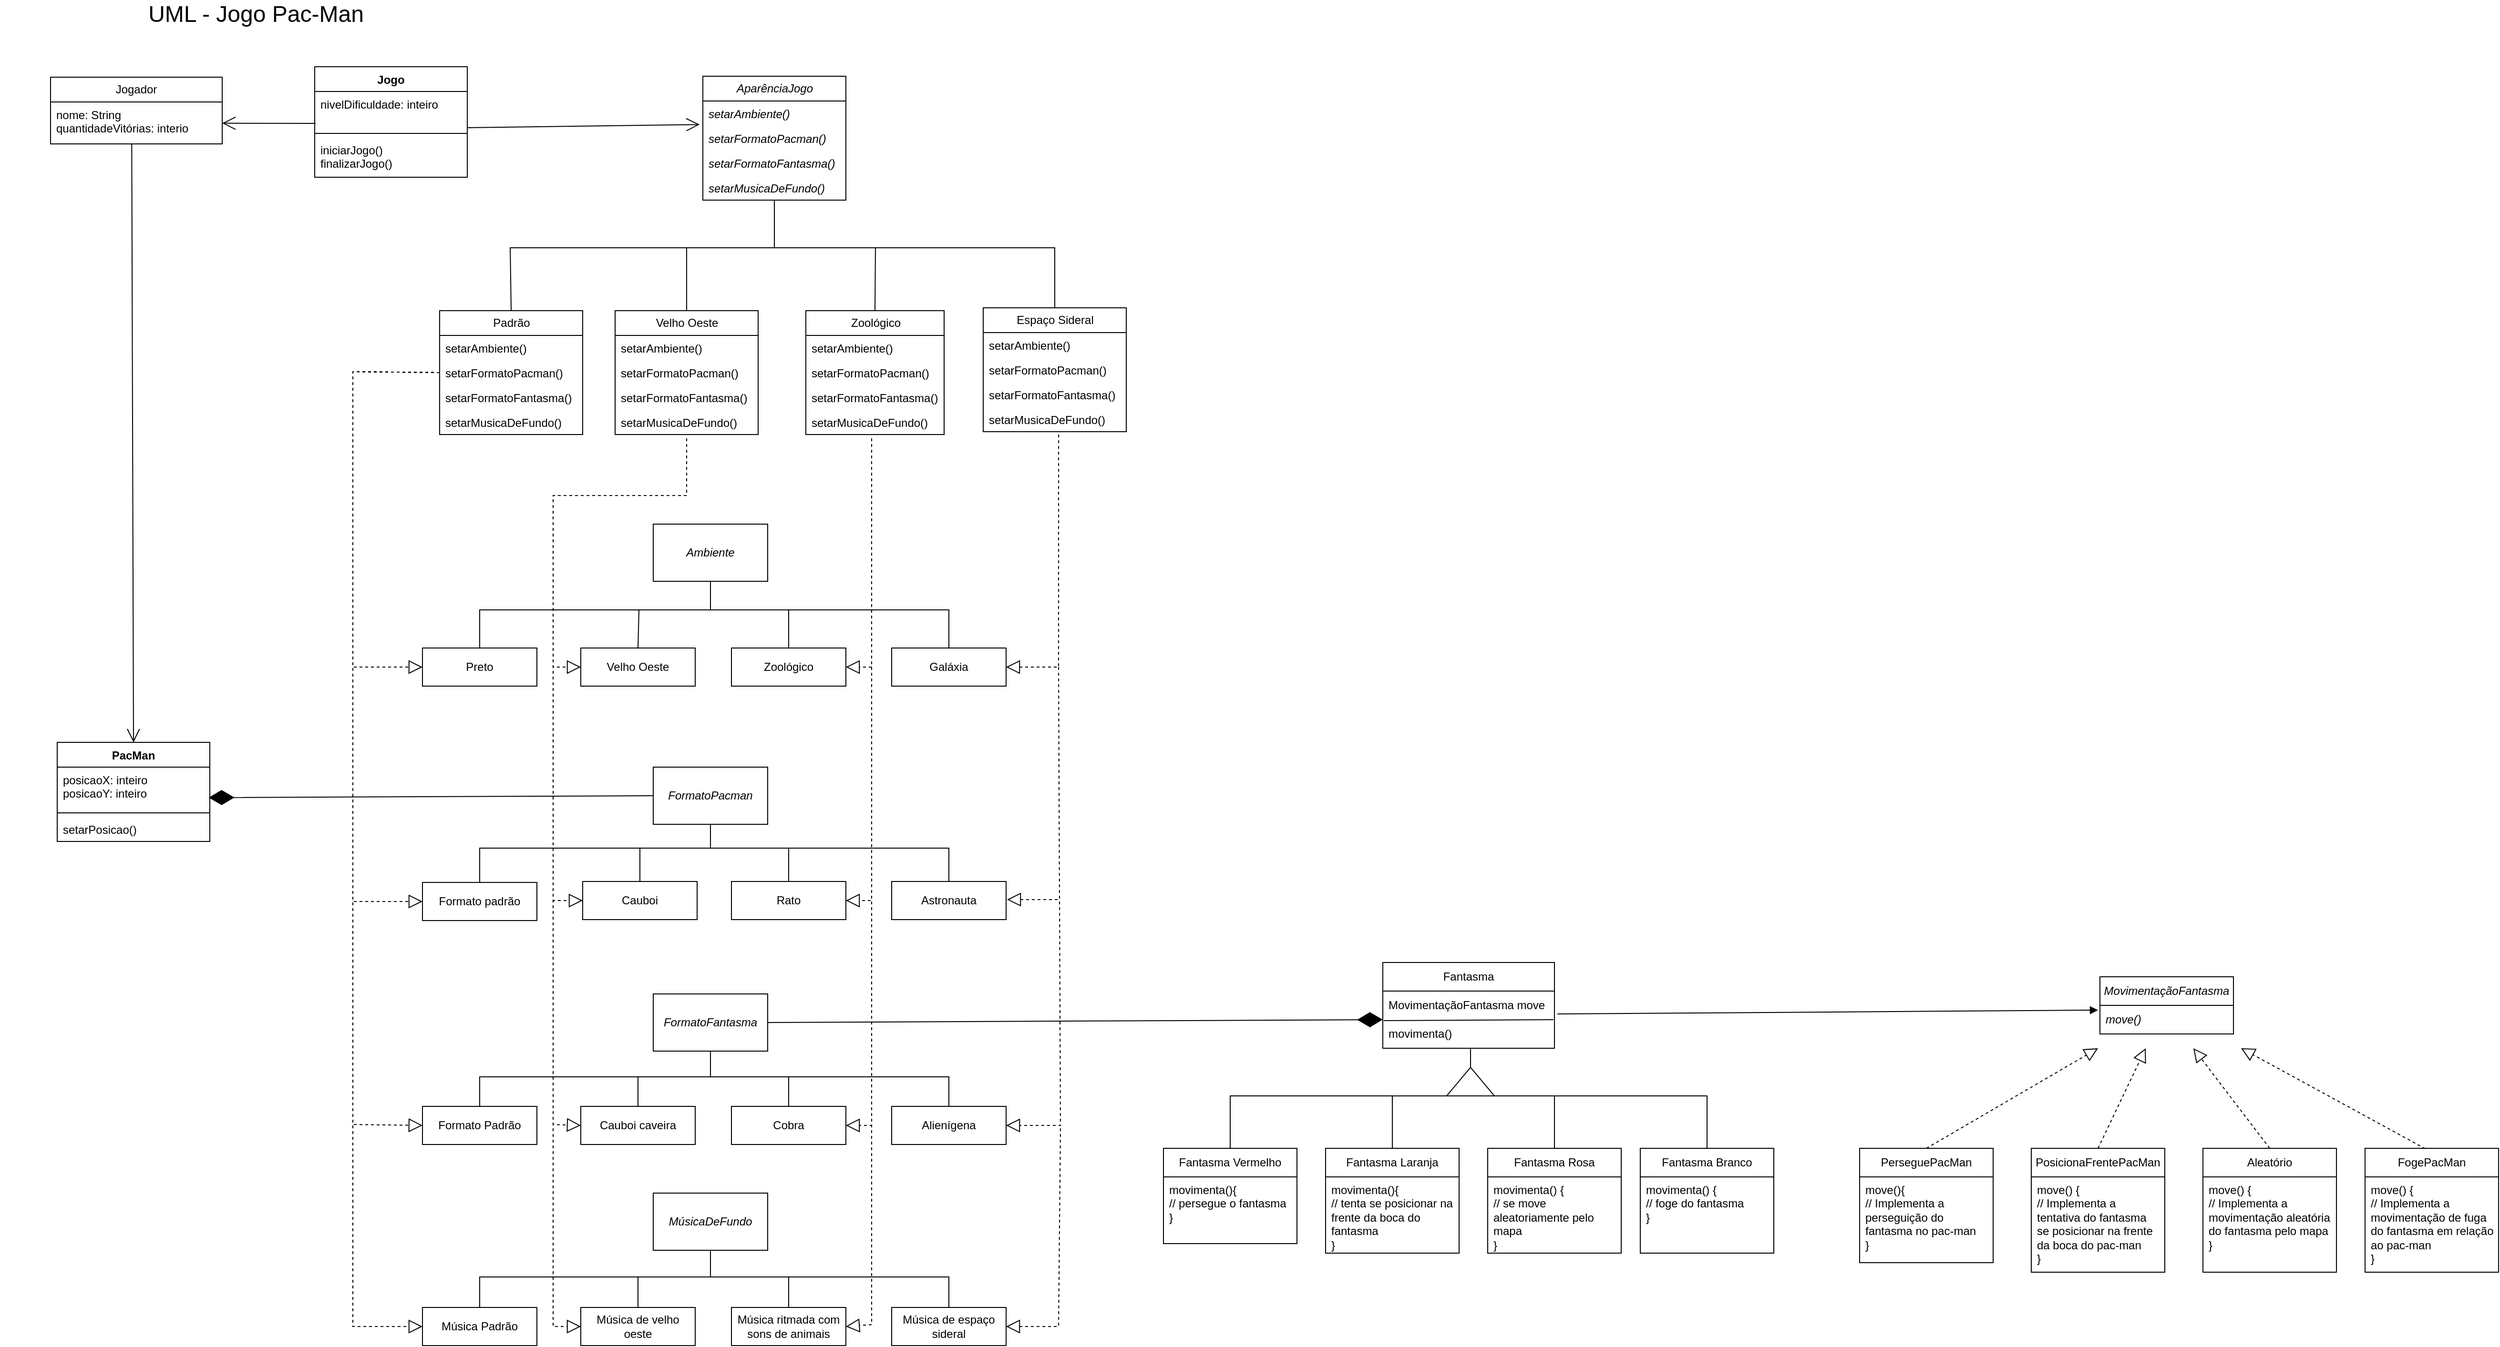 <mxfile version="21.8.2" type="github">
  <diagram name="Page-1" id="leCUkOZR9ksM7nFm31TO">
    <mxGraphModel dx="4037" dy="1738" grid="1" gridSize="10" guides="1" tooltips="1" connect="1" arrows="1" fold="1" page="1" pageScale="1" pageWidth="850" pageHeight="1100" math="0" shadow="0">
      <root>
        <mxCell id="0" />
        <mxCell id="1" parent="0" />
        <mxCell id="iyJs9-_Ow2WB98Cz37nA-1" value="Fantasma" style="swimlane;fontStyle=0;childLayout=stackLayout;horizontal=1;startSize=30;horizontalStack=0;resizeParent=1;resizeParentMax=0;resizeLast=0;collapsible=1;marginBottom=0;whiteSpace=wrap;html=1;" vertex="1" parent="1">
          <mxGeometry x="1110" y="1150" width="180" height="90" as="geometry" />
        </mxCell>
        <mxCell id="iyJs9-_Ow2WB98Cz37nA-2" value="MovimentaçãoFantasma move" style="text;strokeColor=none;fillColor=none;align=left;verticalAlign=middle;spacingLeft=4;spacingRight=4;overflow=hidden;points=[[0,0.5],[1,0.5]];portConstraint=eastwest;rotatable=0;whiteSpace=wrap;html=1;" vertex="1" parent="iyJs9-_Ow2WB98Cz37nA-1">
          <mxGeometry y="30" width="180" height="30" as="geometry" />
        </mxCell>
        <mxCell id="iyJs9-_Ow2WB98Cz37nA-3" value="movimenta()" style="text;strokeColor=none;fillColor=none;align=left;verticalAlign=middle;spacingLeft=4;spacingRight=4;overflow=hidden;points=[[0,0.5],[1,0.5]];portConstraint=eastwest;rotatable=0;whiteSpace=wrap;html=1;" vertex="1" parent="iyJs9-_Ow2WB98Cz37nA-1">
          <mxGeometry y="60" width="180" height="30" as="geometry" />
        </mxCell>
        <mxCell id="iyJs9-_Ow2WB98Cz37nA-193" value="" style="endArrow=none;html=1;rounded=0;exitX=0.006;exitY=1.033;exitDx=0;exitDy=0;exitPerimeter=0;entryX=0.994;entryY=0;entryDx=0;entryDy=0;entryPerimeter=0;" edge="1" parent="iyJs9-_Ow2WB98Cz37nA-1" source="iyJs9-_Ow2WB98Cz37nA-2" target="iyJs9-_Ow2WB98Cz37nA-3">
          <mxGeometry relative="1" as="geometry">
            <mxPoint x="29" y="60" as="sourcePoint" />
            <mxPoint x="170" y="60" as="targetPoint" />
          </mxGeometry>
        </mxCell>
        <mxCell id="iyJs9-_Ow2WB98Cz37nA-5" value="Fantasma Vermelho" style="swimlane;fontStyle=0;childLayout=stackLayout;horizontal=1;startSize=30;horizontalStack=0;resizeParent=1;resizeParentMax=0;resizeLast=0;collapsible=1;marginBottom=0;whiteSpace=wrap;html=1;align=center;" vertex="1" parent="1">
          <mxGeometry x="880" y="1345" width="140" height="100" as="geometry" />
        </mxCell>
        <mxCell id="iyJs9-_Ow2WB98Cz37nA-6" value="movimenta(){&lt;br&gt;// persegue o fantasma&lt;br&gt;}" style="text;strokeColor=none;fillColor=none;align=left;verticalAlign=top;spacingLeft=4;spacingRight=4;overflow=hidden;points=[[0,0.5],[1,0.5]];portConstraint=eastwest;rotatable=0;whiteSpace=wrap;html=1;" vertex="1" parent="iyJs9-_Ow2WB98Cz37nA-5">
          <mxGeometry y="30" width="140" height="70" as="geometry" />
        </mxCell>
        <mxCell id="iyJs9-_Ow2WB98Cz37nA-9" value="Fantasma Laranja" style="swimlane;fontStyle=0;childLayout=stackLayout;horizontal=1;startSize=30;horizontalStack=0;resizeParent=1;resizeParentMax=0;resizeLast=0;collapsible=1;marginBottom=0;whiteSpace=wrap;html=1;" vertex="1" parent="1">
          <mxGeometry x="1050" y="1345" width="140" height="110" as="geometry" />
        </mxCell>
        <mxCell id="iyJs9-_Ow2WB98Cz37nA-10" value="movimenta(){&lt;br&gt;// tenta se posicionar na frente da boca do fantasma&lt;br&gt;}" style="text;strokeColor=none;fillColor=none;align=left;verticalAlign=top;spacingLeft=4;spacingRight=4;overflow=hidden;points=[[0,0.5],[1,0.5]];portConstraint=eastwest;rotatable=0;whiteSpace=wrap;html=1;" vertex="1" parent="iyJs9-_Ow2WB98Cz37nA-9">
          <mxGeometry y="30" width="140" height="80" as="geometry" />
        </mxCell>
        <mxCell id="iyJs9-_Ow2WB98Cz37nA-13" value="Fantasma Rosa" style="swimlane;fontStyle=0;childLayout=stackLayout;horizontal=1;startSize=30;horizontalStack=0;resizeParent=1;resizeParentMax=0;resizeLast=0;collapsible=1;marginBottom=0;whiteSpace=wrap;html=1;" vertex="1" parent="1">
          <mxGeometry x="1220" y="1345" width="140" height="110" as="geometry" />
        </mxCell>
        <mxCell id="iyJs9-_Ow2WB98Cz37nA-14" value="movimenta() {&lt;br&gt;// se move aleatoriamente pelo mapa&lt;br&gt;}" style="text;strokeColor=none;fillColor=none;align=left;verticalAlign=top;spacingLeft=4;spacingRight=4;overflow=hidden;points=[[0,0.5],[1,0.5]];portConstraint=eastwest;rotatable=0;whiteSpace=wrap;html=1;" vertex="1" parent="iyJs9-_Ow2WB98Cz37nA-13">
          <mxGeometry y="30" width="140" height="80" as="geometry" />
        </mxCell>
        <mxCell id="iyJs9-_Ow2WB98Cz37nA-17" value="Fantasma Branco" style="swimlane;fontStyle=0;childLayout=stackLayout;horizontal=1;startSize=30;horizontalStack=0;resizeParent=1;resizeParentMax=0;resizeLast=0;collapsible=1;marginBottom=0;whiteSpace=wrap;html=1;" vertex="1" parent="1">
          <mxGeometry x="1380" y="1345" width="140" height="110" as="geometry" />
        </mxCell>
        <mxCell id="iyJs9-_Ow2WB98Cz37nA-18" value="movimenta() {&lt;br&gt;// foge do fantasma&lt;br&gt;}" style="text;strokeColor=none;fillColor=none;align=left;verticalAlign=top;spacingLeft=4;spacingRight=4;overflow=hidden;points=[[0,0.5],[1,0.5]];portConstraint=eastwest;rotatable=0;whiteSpace=wrap;html=1;" vertex="1" parent="iyJs9-_Ow2WB98Cz37nA-17">
          <mxGeometry y="30" width="140" height="80" as="geometry" />
        </mxCell>
        <mxCell id="iyJs9-_Ow2WB98Cz37nA-21" value="&lt;i&gt;MovimentaçãoFantasma&lt;/i&gt;" style="swimlane;fontStyle=0;childLayout=stackLayout;horizontal=1;startSize=30;horizontalStack=0;resizeParent=1;resizeParentMax=0;resizeLast=0;collapsible=1;marginBottom=0;whiteSpace=wrap;html=1;" vertex="1" parent="1">
          <mxGeometry x="1862" y="1165" width="140" height="60" as="geometry" />
        </mxCell>
        <mxCell id="iyJs9-_Ow2WB98Cz37nA-22" value="&lt;i&gt;move()&lt;/i&gt;" style="text;strokeColor=none;fillColor=none;align=left;verticalAlign=middle;spacingLeft=4;spacingRight=4;overflow=hidden;points=[[0,0.5],[1,0.5]];portConstraint=eastwest;rotatable=0;whiteSpace=wrap;html=1;" vertex="1" parent="iyJs9-_Ow2WB98Cz37nA-21">
          <mxGeometry y="30" width="140" height="30" as="geometry" />
        </mxCell>
        <mxCell id="iyJs9-_Ow2WB98Cz37nA-25" value="PerseguePacMan" style="swimlane;fontStyle=0;childLayout=stackLayout;horizontal=1;startSize=30;horizontalStack=0;resizeParent=1;resizeParentMax=0;resizeLast=0;collapsible=1;marginBottom=0;whiteSpace=wrap;html=1;" vertex="1" parent="1">
          <mxGeometry x="1610" y="1345" width="140" height="120" as="geometry" />
        </mxCell>
        <mxCell id="iyJs9-_Ow2WB98Cz37nA-26" value="move(){&lt;br&gt;// Implementa a perseguição do fantasma no pac-man&lt;br&gt;}" style="text;strokeColor=none;fillColor=none;align=left;verticalAlign=top;spacingLeft=4;spacingRight=4;overflow=hidden;points=[[0,0.5],[1,0.5]];portConstraint=eastwest;rotatable=0;whiteSpace=wrap;html=1;" vertex="1" parent="iyJs9-_Ow2WB98Cz37nA-25">
          <mxGeometry y="30" width="140" height="90" as="geometry" />
        </mxCell>
        <mxCell id="iyJs9-_Ow2WB98Cz37nA-29" value="PosicionaFrentePacMan" style="swimlane;fontStyle=0;childLayout=stackLayout;horizontal=1;startSize=30;horizontalStack=0;resizeParent=1;resizeParentMax=0;resizeLast=0;collapsible=1;marginBottom=0;whiteSpace=wrap;html=1;" vertex="1" parent="1">
          <mxGeometry x="1790" y="1345" width="140" height="130" as="geometry" />
        </mxCell>
        <mxCell id="iyJs9-_Ow2WB98Cz37nA-30" value="move() {&lt;br&gt;// Implementa a tentativa do fantasma se posicionar na frente da boca do pac-man&lt;br&gt;}" style="text;strokeColor=none;fillColor=none;align=left;verticalAlign=top;spacingLeft=4;spacingRight=4;overflow=hidden;points=[[0,0.5],[1,0.5]];portConstraint=eastwest;rotatable=0;whiteSpace=wrap;html=1;" vertex="1" parent="iyJs9-_Ow2WB98Cz37nA-29">
          <mxGeometry y="30" width="140" height="100" as="geometry" />
        </mxCell>
        <mxCell id="iyJs9-_Ow2WB98Cz37nA-33" value="Aleatório" style="swimlane;fontStyle=0;childLayout=stackLayout;horizontal=1;startSize=30;horizontalStack=0;resizeParent=1;resizeParentMax=0;resizeLast=0;collapsible=1;marginBottom=0;whiteSpace=wrap;html=1;" vertex="1" parent="1">
          <mxGeometry x="1970" y="1345" width="140" height="130" as="geometry" />
        </mxCell>
        <mxCell id="iyJs9-_Ow2WB98Cz37nA-34" value="move() {&lt;br&gt;// Implementa a movimentação aleatória do fantasma pelo mapa&lt;br&gt;}" style="text;strokeColor=none;fillColor=none;align=left;verticalAlign=top;spacingLeft=4;spacingRight=4;overflow=hidden;points=[[0,0.5],[1,0.5]];portConstraint=eastwest;rotatable=0;whiteSpace=wrap;html=1;" vertex="1" parent="iyJs9-_Ow2WB98Cz37nA-33">
          <mxGeometry y="30" width="140" height="100" as="geometry" />
        </mxCell>
        <mxCell id="iyJs9-_Ow2WB98Cz37nA-37" value="FogePacMan" style="swimlane;fontStyle=0;childLayout=stackLayout;horizontal=1;startSize=30;horizontalStack=0;resizeParent=1;resizeParentMax=0;resizeLast=0;collapsible=1;marginBottom=0;whiteSpace=wrap;html=1;" vertex="1" parent="1">
          <mxGeometry x="2140" y="1345" width="140" height="130" as="geometry" />
        </mxCell>
        <mxCell id="iyJs9-_Ow2WB98Cz37nA-38" value="move() {&lt;br&gt;// Implementa a movimentação de fuga do fantasma em relação ao pac-man&lt;br&gt;}" style="text;strokeColor=none;fillColor=none;align=left;verticalAlign=top;spacingLeft=4;spacingRight=4;overflow=hidden;points=[[0,0.5],[1,0.5]];portConstraint=eastwest;rotatable=0;whiteSpace=wrap;html=1;" vertex="1" parent="iyJs9-_Ow2WB98Cz37nA-37">
          <mxGeometry y="30" width="140" height="100" as="geometry" />
        </mxCell>
        <mxCell id="iyJs9-_Ow2WB98Cz37nA-55" value="" style="html=1;verticalAlign=bottom;endArrow=block;curved=0;rounded=0;exitX=1.017;exitY=0.8;exitDx=0;exitDy=0;entryX=0;entryY=0.5;entryDx=0;entryDy=0;exitPerimeter=0;" edge="1" parent="1" source="iyJs9-_Ow2WB98Cz37nA-2">
          <mxGeometry width="80" relative="1" as="geometry">
            <mxPoint x="1260" y="1200" as="sourcePoint" />
            <mxPoint x="1860" y="1200" as="targetPoint" />
          </mxGeometry>
        </mxCell>
        <mxCell id="iyJs9-_Ow2WB98Cz37nA-85" value="&lt;i&gt;AparênciaJogo&lt;/i&gt;" style="swimlane;fontStyle=0;childLayout=stackLayout;horizontal=1;startSize=26;fillColor=none;horizontalStack=0;resizeParent=1;resizeParentMax=0;resizeLast=0;collapsible=1;marginBottom=0;html=1;" vertex="1" parent="1">
          <mxGeometry x="397" y="220" width="150" height="130" as="geometry" />
        </mxCell>
        <mxCell id="iyJs9-_Ow2WB98Cz37nA-142" value="&lt;i&gt;setarAmbiente()&lt;/i&gt;" style="text;strokeColor=none;fillColor=none;align=left;verticalAlign=top;spacingLeft=4;spacingRight=4;overflow=hidden;rotatable=0;points=[[0,0.5],[1,0.5]];portConstraint=eastwest;whiteSpace=wrap;html=1;" vertex="1" parent="iyJs9-_Ow2WB98Cz37nA-85">
          <mxGeometry y="26" width="150" height="26" as="geometry" />
        </mxCell>
        <mxCell id="iyJs9-_Ow2WB98Cz37nA-143" value="&lt;i&gt;setarFormatoPacman()&lt;/i&gt;" style="text;strokeColor=none;fillColor=none;align=left;verticalAlign=top;spacingLeft=4;spacingRight=4;overflow=hidden;rotatable=0;points=[[0,0.5],[1,0.5]];portConstraint=eastwest;whiteSpace=wrap;html=1;" vertex="1" parent="iyJs9-_Ow2WB98Cz37nA-85">
          <mxGeometry y="52" width="150" height="26" as="geometry" />
        </mxCell>
        <mxCell id="iyJs9-_Ow2WB98Cz37nA-144" value="&lt;i&gt;setarFormatoFantasma()&lt;/i&gt;" style="text;strokeColor=none;fillColor=none;align=left;verticalAlign=top;spacingLeft=4;spacingRight=4;overflow=hidden;rotatable=0;points=[[0,0.5],[1,0.5]];portConstraint=eastwest;whiteSpace=wrap;html=1;" vertex="1" parent="iyJs9-_Ow2WB98Cz37nA-85">
          <mxGeometry y="78" width="150" height="26" as="geometry" />
        </mxCell>
        <mxCell id="iyJs9-_Ow2WB98Cz37nA-145" value="&lt;i&gt;setarMusicaDeFundo()&lt;/i&gt;" style="text;strokeColor=none;fillColor=none;align=left;verticalAlign=top;spacingLeft=4;spacingRight=4;overflow=hidden;rotatable=0;points=[[0,0.5],[1,0.5]];portConstraint=eastwest;whiteSpace=wrap;html=1;" vertex="1" parent="iyJs9-_Ow2WB98Cz37nA-85">
          <mxGeometry y="104" width="150" height="26" as="geometry" />
        </mxCell>
        <mxCell id="iyJs9-_Ow2WB98Cz37nA-89" value="Velho Oeste" style="swimlane;fontStyle=0;childLayout=stackLayout;horizontal=1;startSize=26;fillColor=none;horizontalStack=0;resizeParent=1;resizeParentMax=0;resizeLast=0;collapsible=1;marginBottom=0;html=1;" vertex="1" parent="1">
          <mxGeometry x="305" y="466" width="150" height="130" as="geometry" />
        </mxCell>
        <mxCell id="iyJs9-_Ow2WB98Cz37nA-130" value="setarAmbiente()" style="text;strokeColor=none;fillColor=none;align=left;verticalAlign=top;spacingLeft=4;spacingRight=4;overflow=hidden;rotatable=0;points=[[0,0.5],[1,0.5]];portConstraint=eastwest;whiteSpace=wrap;html=1;" vertex="1" parent="iyJs9-_Ow2WB98Cz37nA-89">
          <mxGeometry y="26" width="150" height="26" as="geometry" />
        </mxCell>
        <mxCell id="iyJs9-_Ow2WB98Cz37nA-131" value="setarFormatoPacman()" style="text;strokeColor=none;fillColor=none;align=left;verticalAlign=top;spacingLeft=4;spacingRight=4;overflow=hidden;rotatable=0;points=[[0,0.5],[1,0.5]];portConstraint=eastwest;whiteSpace=wrap;html=1;" vertex="1" parent="iyJs9-_Ow2WB98Cz37nA-89">
          <mxGeometry y="52" width="150" height="26" as="geometry" />
        </mxCell>
        <mxCell id="iyJs9-_Ow2WB98Cz37nA-132" value="setarFormatoFantasma()" style="text;strokeColor=none;fillColor=none;align=left;verticalAlign=top;spacingLeft=4;spacingRight=4;overflow=hidden;rotatable=0;points=[[0,0.5],[1,0.5]];portConstraint=eastwest;whiteSpace=wrap;html=1;" vertex="1" parent="iyJs9-_Ow2WB98Cz37nA-89">
          <mxGeometry y="78" width="150" height="26" as="geometry" />
        </mxCell>
        <mxCell id="iyJs9-_Ow2WB98Cz37nA-133" value="setarMusicaDeFundo()" style="text;strokeColor=none;fillColor=none;align=left;verticalAlign=top;spacingLeft=4;spacingRight=4;overflow=hidden;rotatable=0;points=[[0,0.5],[1,0.5]];portConstraint=eastwest;whiteSpace=wrap;html=1;" vertex="1" parent="iyJs9-_Ow2WB98Cz37nA-89">
          <mxGeometry y="104" width="150" height="26" as="geometry" />
        </mxCell>
        <mxCell id="iyJs9-_Ow2WB98Cz37nA-93" value="Zoológico" style="swimlane;fontStyle=0;childLayout=stackLayout;horizontal=1;startSize=26;fillColor=none;horizontalStack=0;resizeParent=1;resizeParentMax=0;resizeLast=0;collapsible=1;marginBottom=0;html=1;" vertex="1" parent="1">
          <mxGeometry x="505" y="466" width="145" height="130" as="geometry" />
        </mxCell>
        <mxCell id="iyJs9-_Ow2WB98Cz37nA-134" value="setarAmbiente()" style="text;strokeColor=none;fillColor=none;align=left;verticalAlign=top;spacingLeft=4;spacingRight=4;overflow=hidden;rotatable=0;points=[[0,0.5],[1,0.5]];portConstraint=eastwest;whiteSpace=wrap;html=1;" vertex="1" parent="iyJs9-_Ow2WB98Cz37nA-93">
          <mxGeometry y="26" width="145" height="26" as="geometry" />
        </mxCell>
        <mxCell id="iyJs9-_Ow2WB98Cz37nA-135" value="setarFormatoPacman()" style="text;strokeColor=none;fillColor=none;align=left;verticalAlign=top;spacingLeft=4;spacingRight=4;overflow=hidden;rotatable=0;points=[[0,0.5],[1,0.5]];portConstraint=eastwest;whiteSpace=wrap;html=1;" vertex="1" parent="iyJs9-_Ow2WB98Cz37nA-93">
          <mxGeometry y="52" width="145" height="26" as="geometry" />
        </mxCell>
        <mxCell id="iyJs9-_Ow2WB98Cz37nA-136" value="setarFormatoFantasma()" style="text;strokeColor=none;fillColor=none;align=left;verticalAlign=top;spacingLeft=4;spacingRight=4;overflow=hidden;rotatable=0;points=[[0,0.5],[1,0.5]];portConstraint=eastwest;whiteSpace=wrap;html=1;" vertex="1" parent="iyJs9-_Ow2WB98Cz37nA-93">
          <mxGeometry y="78" width="145" height="26" as="geometry" />
        </mxCell>
        <mxCell id="iyJs9-_Ow2WB98Cz37nA-137" value="setarMusicaDeFundo()" style="text;strokeColor=none;fillColor=none;align=left;verticalAlign=top;spacingLeft=4;spacingRight=4;overflow=hidden;rotatable=0;points=[[0,0.5],[1,0.5]];portConstraint=eastwest;whiteSpace=wrap;html=1;" vertex="1" parent="iyJs9-_Ow2WB98Cz37nA-93">
          <mxGeometry y="104" width="145" height="26" as="geometry" />
        </mxCell>
        <mxCell id="iyJs9-_Ow2WB98Cz37nA-97" value="Espaço Sideral" style="swimlane;fontStyle=0;childLayout=stackLayout;horizontal=1;startSize=26;fillColor=none;horizontalStack=0;resizeParent=1;resizeParentMax=0;resizeLast=0;collapsible=1;marginBottom=0;html=1;" vertex="1" parent="1">
          <mxGeometry x="691" y="463" width="150" height="130" as="geometry" />
        </mxCell>
        <mxCell id="iyJs9-_Ow2WB98Cz37nA-138" value="setarAmbiente()" style="text;strokeColor=none;fillColor=none;align=left;verticalAlign=top;spacingLeft=4;spacingRight=4;overflow=hidden;rotatable=0;points=[[0,0.5],[1,0.5]];portConstraint=eastwest;whiteSpace=wrap;html=1;" vertex="1" parent="iyJs9-_Ow2WB98Cz37nA-97">
          <mxGeometry y="26" width="150" height="26" as="geometry" />
        </mxCell>
        <mxCell id="iyJs9-_Ow2WB98Cz37nA-139" value="setarFormatoPacman()" style="text;strokeColor=none;fillColor=none;align=left;verticalAlign=top;spacingLeft=4;spacingRight=4;overflow=hidden;rotatable=0;points=[[0,0.5],[1,0.5]];portConstraint=eastwest;whiteSpace=wrap;html=1;" vertex="1" parent="iyJs9-_Ow2WB98Cz37nA-97">
          <mxGeometry y="52" width="150" height="26" as="geometry" />
        </mxCell>
        <mxCell id="iyJs9-_Ow2WB98Cz37nA-140" value="setarFormatoFantasma()" style="text;strokeColor=none;fillColor=none;align=left;verticalAlign=top;spacingLeft=4;spacingRight=4;overflow=hidden;rotatable=0;points=[[0,0.5],[1,0.5]];portConstraint=eastwest;whiteSpace=wrap;html=1;" vertex="1" parent="iyJs9-_Ow2WB98Cz37nA-97">
          <mxGeometry y="78" width="150" height="26" as="geometry" />
        </mxCell>
        <mxCell id="iyJs9-_Ow2WB98Cz37nA-141" value="setarMusicaDeFundo()" style="text;strokeColor=none;fillColor=none;align=left;verticalAlign=top;spacingLeft=4;spacingRight=4;overflow=hidden;rotatable=0;points=[[0,0.5],[1,0.5]];portConstraint=eastwest;whiteSpace=wrap;html=1;" vertex="1" parent="iyJs9-_Ow2WB98Cz37nA-97">
          <mxGeometry y="104" width="150" height="26" as="geometry" />
        </mxCell>
        <UserObject label="&lt;i&gt;Ambiente&lt;/i&gt;" treeRoot="1" id="iyJs9-_Ow2WB98Cz37nA-105">
          <mxCell style="whiteSpace=wrap;html=1;align=center;treeFolding=1;treeMoving=1;newEdgeStyle={&quot;edgeStyle&quot;:&quot;elbowEdgeStyle&quot;,&quot;startArrow&quot;:&quot;none&quot;,&quot;endArrow&quot;:&quot;none&quot;};" vertex="1" parent="1">
            <mxGeometry x="345" y="690" width="120" height="60" as="geometry" />
          </mxCell>
        </UserObject>
        <UserObject label="&lt;i&gt;FormatoPacman&lt;/i&gt;" treeRoot="1" id="iyJs9-_Ow2WB98Cz37nA-106">
          <mxCell style="whiteSpace=wrap;html=1;align=center;treeFolding=1;treeMoving=1;newEdgeStyle={&quot;edgeStyle&quot;:&quot;elbowEdgeStyle&quot;,&quot;startArrow&quot;:&quot;none&quot;,&quot;endArrow&quot;:&quot;none&quot;};" vertex="1" parent="1">
            <mxGeometry x="345" y="945" width="120" height="60" as="geometry" />
          </mxCell>
        </UserObject>
        <UserObject label="&lt;i&gt;MúsicaDeFundo&lt;/i&gt;" treeRoot="1" id="iyJs9-_Ow2WB98Cz37nA-107">
          <mxCell style="whiteSpace=wrap;html=1;align=center;treeFolding=1;treeMoving=1;newEdgeStyle={&quot;edgeStyle&quot;:&quot;elbowEdgeStyle&quot;,&quot;startArrow&quot;:&quot;none&quot;,&quot;endArrow&quot;:&quot;none&quot;};" vertex="1" parent="1">
            <mxGeometry x="345" y="1392" width="120" height="60" as="geometry" />
          </mxCell>
        </UserObject>
        <UserObject label="&lt;i&gt;FormatoFantasma&lt;/i&gt;" treeRoot="1" id="iyJs9-_Ow2WB98Cz37nA-108">
          <mxCell style="whiteSpace=wrap;html=1;align=center;treeFolding=1;treeMoving=1;newEdgeStyle={&quot;edgeStyle&quot;:&quot;elbowEdgeStyle&quot;,&quot;startArrow&quot;:&quot;none&quot;,&quot;endArrow&quot;:&quot;none&quot;};" vertex="1" parent="1">
            <mxGeometry x="345" y="1183" width="120" height="60" as="geometry" />
          </mxCell>
        </UserObject>
        <mxCell id="iyJs9-_Ow2WB98Cz37nA-109" value="Padrão" style="swimlane;fontStyle=0;childLayout=stackLayout;horizontal=1;startSize=26;fillColor=none;horizontalStack=0;resizeParent=1;resizeParentMax=0;resizeLast=0;collapsible=1;marginBottom=0;html=1;" vertex="1" parent="1">
          <mxGeometry x="121" y="466" width="150" height="130" as="geometry" />
        </mxCell>
        <mxCell id="iyJs9-_Ow2WB98Cz37nA-110" value="setarAmbiente()" style="text;strokeColor=none;fillColor=none;align=left;verticalAlign=top;spacingLeft=4;spacingRight=4;overflow=hidden;rotatable=0;points=[[0,0.5],[1,0.5]];portConstraint=eastwest;whiteSpace=wrap;html=1;" vertex="1" parent="iyJs9-_Ow2WB98Cz37nA-109">
          <mxGeometry y="26" width="150" height="26" as="geometry" />
        </mxCell>
        <mxCell id="iyJs9-_Ow2WB98Cz37nA-111" value="setarFormatoPacman()" style="text;strokeColor=none;fillColor=none;align=left;verticalAlign=top;spacingLeft=4;spacingRight=4;overflow=hidden;rotatable=0;points=[[0,0.5],[1,0.5]];portConstraint=eastwest;whiteSpace=wrap;html=1;" vertex="1" parent="iyJs9-_Ow2WB98Cz37nA-109">
          <mxGeometry y="52" width="150" height="26" as="geometry" />
        </mxCell>
        <mxCell id="iyJs9-_Ow2WB98Cz37nA-112" value="setarFormatoFantasma()" style="text;strokeColor=none;fillColor=none;align=left;verticalAlign=top;spacingLeft=4;spacingRight=4;overflow=hidden;rotatable=0;points=[[0,0.5],[1,0.5]];portConstraint=eastwest;whiteSpace=wrap;html=1;" vertex="1" parent="iyJs9-_Ow2WB98Cz37nA-109">
          <mxGeometry y="78" width="150" height="26" as="geometry" />
        </mxCell>
        <mxCell id="iyJs9-_Ow2WB98Cz37nA-129" value="setarMusicaDeFundo()" style="text;strokeColor=none;fillColor=none;align=left;verticalAlign=top;spacingLeft=4;spacingRight=4;overflow=hidden;rotatable=0;points=[[0,0.5],[1,0.5]];portConstraint=eastwest;whiteSpace=wrap;html=1;" vertex="1" parent="iyJs9-_Ow2WB98Cz37nA-109">
          <mxGeometry y="104" width="150" height="26" as="geometry" />
        </mxCell>
        <UserObject label="Preto" treeRoot="1" id="iyJs9-_Ow2WB98Cz37nA-113">
          <mxCell style="whiteSpace=wrap;html=1;align=center;treeFolding=1;treeMoving=1;newEdgeStyle={&quot;edgeStyle&quot;:&quot;elbowEdgeStyle&quot;,&quot;startArrow&quot;:&quot;none&quot;,&quot;endArrow&quot;:&quot;none&quot;};" vertex="1" parent="1">
            <mxGeometry x="103" y="820" width="120" height="40" as="geometry" />
          </mxCell>
        </UserObject>
        <UserObject label="Velho Oeste" treeRoot="1" id="iyJs9-_Ow2WB98Cz37nA-114">
          <mxCell style="whiteSpace=wrap;html=1;align=center;treeFolding=1;treeMoving=1;newEdgeStyle={&quot;edgeStyle&quot;:&quot;elbowEdgeStyle&quot;,&quot;startArrow&quot;:&quot;none&quot;,&quot;endArrow&quot;:&quot;none&quot;};" vertex="1" parent="1">
            <mxGeometry x="269" y="820" width="120" height="40" as="geometry" />
          </mxCell>
        </UserObject>
        <UserObject label="Zoológico" treeRoot="1" id="iyJs9-_Ow2WB98Cz37nA-115">
          <mxCell style="whiteSpace=wrap;html=1;align=center;treeFolding=1;treeMoving=1;newEdgeStyle={&quot;edgeStyle&quot;:&quot;elbowEdgeStyle&quot;,&quot;startArrow&quot;:&quot;none&quot;,&quot;endArrow&quot;:&quot;none&quot;};" vertex="1" parent="1">
            <mxGeometry x="427" y="820" width="120" height="40" as="geometry" />
          </mxCell>
        </UserObject>
        <UserObject label="Galáxia" treeRoot="1" id="iyJs9-_Ow2WB98Cz37nA-116">
          <mxCell style="whiteSpace=wrap;html=1;align=center;treeFolding=1;treeMoving=1;newEdgeStyle={&quot;edgeStyle&quot;:&quot;elbowEdgeStyle&quot;,&quot;startArrow&quot;:&quot;none&quot;,&quot;endArrow&quot;:&quot;none&quot;};" vertex="1" parent="1">
            <mxGeometry x="595" y="820" width="120" height="40" as="geometry" />
          </mxCell>
        </UserObject>
        <UserObject label="Formato padrão" treeRoot="1" id="iyJs9-_Ow2WB98Cz37nA-117">
          <mxCell style="whiteSpace=wrap;html=1;align=center;treeFolding=1;treeMoving=1;newEdgeStyle={&quot;edgeStyle&quot;:&quot;elbowEdgeStyle&quot;,&quot;startArrow&quot;:&quot;none&quot;,&quot;endArrow&quot;:&quot;none&quot;};" vertex="1" parent="1">
            <mxGeometry x="103" y="1066" width="120" height="40" as="geometry" />
          </mxCell>
        </UserObject>
        <UserObject label="Cauboi" treeRoot="1" id="iyJs9-_Ow2WB98Cz37nA-118">
          <mxCell style="whiteSpace=wrap;html=1;align=center;treeFolding=1;treeMoving=1;newEdgeStyle={&quot;edgeStyle&quot;:&quot;elbowEdgeStyle&quot;,&quot;startArrow&quot;:&quot;none&quot;,&quot;endArrow&quot;:&quot;none&quot;};" vertex="1" parent="1">
            <mxGeometry x="271" y="1065" width="120" height="40" as="geometry" />
          </mxCell>
        </UserObject>
        <UserObject label="Rato" treeRoot="1" id="iyJs9-_Ow2WB98Cz37nA-119">
          <mxCell style="whiteSpace=wrap;html=1;align=center;treeFolding=1;treeMoving=1;newEdgeStyle={&quot;edgeStyle&quot;:&quot;elbowEdgeStyle&quot;,&quot;startArrow&quot;:&quot;none&quot;,&quot;endArrow&quot;:&quot;none&quot;};" vertex="1" parent="1">
            <mxGeometry x="427" y="1065" width="120" height="40" as="geometry" />
          </mxCell>
        </UserObject>
        <UserObject label="Astronauta" treeRoot="1" id="iyJs9-_Ow2WB98Cz37nA-120">
          <mxCell style="whiteSpace=wrap;html=1;align=center;treeFolding=1;treeMoving=1;newEdgeStyle={&quot;edgeStyle&quot;:&quot;elbowEdgeStyle&quot;,&quot;startArrow&quot;:&quot;none&quot;,&quot;endArrow&quot;:&quot;none&quot;};" vertex="1" parent="1">
            <mxGeometry x="595" y="1065" width="120" height="40" as="geometry" />
          </mxCell>
        </UserObject>
        <UserObject label="Formato Padrão" treeRoot="1" id="iyJs9-_Ow2WB98Cz37nA-121">
          <mxCell style="whiteSpace=wrap;html=1;align=center;treeFolding=1;treeMoving=1;newEdgeStyle={&quot;edgeStyle&quot;:&quot;elbowEdgeStyle&quot;,&quot;startArrow&quot;:&quot;none&quot;,&quot;endArrow&quot;:&quot;none&quot;};" vertex="1" parent="1">
            <mxGeometry x="103" y="1301" width="120" height="40" as="geometry" />
          </mxCell>
        </UserObject>
        <UserObject label="Cauboi caveira" treeRoot="1" id="iyJs9-_Ow2WB98Cz37nA-122">
          <mxCell style="whiteSpace=wrap;html=1;align=center;treeFolding=1;treeMoving=1;newEdgeStyle={&quot;edgeStyle&quot;:&quot;elbowEdgeStyle&quot;,&quot;startArrow&quot;:&quot;none&quot;,&quot;endArrow&quot;:&quot;none&quot;};" vertex="1" parent="1">
            <mxGeometry x="269" y="1301" width="120" height="40" as="geometry" />
          </mxCell>
        </UserObject>
        <UserObject label="Cobra" treeRoot="1" id="iyJs9-_Ow2WB98Cz37nA-123">
          <mxCell style="whiteSpace=wrap;html=1;align=center;treeFolding=1;treeMoving=1;newEdgeStyle={&quot;edgeStyle&quot;:&quot;elbowEdgeStyle&quot;,&quot;startArrow&quot;:&quot;none&quot;,&quot;endArrow&quot;:&quot;none&quot;};" vertex="1" parent="1">
            <mxGeometry x="427" y="1301" width="120" height="40" as="geometry" />
          </mxCell>
        </UserObject>
        <UserObject label="Alienígena" treeRoot="1" id="iyJs9-_Ow2WB98Cz37nA-124">
          <mxCell style="whiteSpace=wrap;html=1;align=center;treeFolding=1;treeMoving=1;newEdgeStyle={&quot;edgeStyle&quot;:&quot;elbowEdgeStyle&quot;,&quot;startArrow&quot;:&quot;none&quot;,&quot;endArrow&quot;:&quot;none&quot;};" vertex="1" parent="1">
            <mxGeometry x="595" y="1301" width="120" height="40" as="geometry" />
          </mxCell>
        </UserObject>
        <UserObject label="Música Padrão" treeRoot="1" id="iyJs9-_Ow2WB98Cz37nA-125">
          <mxCell style="whiteSpace=wrap;html=1;align=center;treeFolding=1;treeMoving=1;newEdgeStyle={&quot;edgeStyle&quot;:&quot;elbowEdgeStyle&quot;,&quot;startArrow&quot;:&quot;none&quot;,&quot;endArrow&quot;:&quot;none&quot;};" vertex="1" parent="1">
            <mxGeometry x="103" y="1512" width="120" height="40" as="geometry" />
          </mxCell>
        </UserObject>
        <UserObject label="Música de velho oeste" treeRoot="1" id="iyJs9-_Ow2WB98Cz37nA-126">
          <mxCell style="whiteSpace=wrap;html=1;align=center;treeFolding=1;treeMoving=1;newEdgeStyle={&quot;edgeStyle&quot;:&quot;elbowEdgeStyle&quot;,&quot;startArrow&quot;:&quot;none&quot;,&quot;endArrow&quot;:&quot;none&quot;};" vertex="1" parent="1">
            <mxGeometry x="269" y="1512" width="120" height="40" as="geometry" />
          </mxCell>
        </UserObject>
        <UserObject label="Música ritmada com sons de animais" treeRoot="1" id="iyJs9-_Ow2WB98Cz37nA-127">
          <mxCell style="whiteSpace=wrap;html=1;align=center;treeFolding=1;treeMoving=1;newEdgeStyle={&quot;edgeStyle&quot;:&quot;elbowEdgeStyle&quot;,&quot;startArrow&quot;:&quot;none&quot;,&quot;endArrow&quot;:&quot;none&quot;};" vertex="1" parent="1">
            <mxGeometry x="427" y="1512" width="120" height="40" as="geometry" />
          </mxCell>
        </UserObject>
        <UserObject label="Música de espaço sideral" treeRoot="1" id="iyJs9-_Ow2WB98Cz37nA-128">
          <mxCell style="whiteSpace=wrap;html=1;align=center;treeFolding=1;treeMoving=1;newEdgeStyle={&quot;edgeStyle&quot;:&quot;elbowEdgeStyle&quot;,&quot;startArrow&quot;:&quot;none&quot;,&quot;endArrow&quot;:&quot;none&quot;};" vertex="1" parent="1">
            <mxGeometry x="595" y="1512" width="120" height="40" as="geometry" />
          </mxCell>
        </UserObject>
        <mxCell id="iyJs9-_Ow2WB98Cz37nA-149" value="" style="endArrow=none;html=1;rounded=0;exitX=0.5;exitY=0;exitDx=0;exitDy=0;" edge="1" parent="1" source="iyJs9-_Ow2WB98Cz37nA-109">
          <mxGeometry width="50" height="50" relative="1" as="geometry">
            <mxPoint x="610" y="520" as="sourcePoint" />
            <mxPoint x="472" y="350" as="targetPoint" />
            <Array as="points">
              <mxPoint x="195" y="400" />
              <mxPoint x="472" y="400" />
            </Array>
          </mxGeometry>
        </mxCell>
        <mxCell id="iyJs9-_Ow2WB98Cz37nA-150" value="" style="endArrow=none;html=1;rounded=0;exitX=0.5;exitY=0;exitDx=0;exitDy=0;" edge="1" parent="1" source="iyJs9-_Ow2WB98Cz37nA-89">
          <mxGeometry width="50" height="50" relative="1" as="geometry">
            <mxPoint x="610" y="520" as="sourcePoint" />
            <mxPoint x="380" y="400" as="targetPoint" />
          </mxGeometry>
        </mxCell>
        <mxCell id="iyJs9-_Ow2WB98Cz37nA-151" value="" style="endArrow=none;html=1;rounded=0;entryX=0.5;entryY=0;entryDx=0;entryDy=0;" edge="1" parent="1" target="iyJs9-_Ow2WB98Cz37nA-93">
          <mxGeometry width="50" height="50" relative="1" as="geometry">
            <mxPoint x="470" y="400" as="sourcePoint" />
            <mxPoint x="660" y="470" as="targetPoint" />
            <Array as="points">
              <mxPoint x="578" y="400" />
            </Array>
          </mxGeometry>
        </mxCell>
        <mxCell id="iyJs9-_Ow2WB98Cz37nA-152" value="" style="endArrow=none;html=1;rounded=0;entryX=0.5;entryY=0;entryDx=0;entryDy=0;" edge="1" parent="1" target="iyJs9-_Ow2WB98Cz37nA-97">
          <mxGeometry width="50" height="50" relative="1" as="geometry">
            <mxPoint x="558" y="400" as="sourcePoint" />
            <mxPoint x="668" y="470" as="targetPoint" />
            <Array as="points">
              <mxPoint x="766" y="400" />
            </Array>
          </mxGeometry>
        </mxCell>
        <mxCell id="iyJs9-_Ow2WB98Cz37nA-155" value="" style="endArrow=block;dashed=1;endFill=0;endSize=12;html=1;rounded=0;exitX=0;exitY=0.5;exitDx=0;exitDy=0;entryX=0;entryY=0.5;entryDx=0;entryDy=0;" edge="1" parent="1" source="iyJs9-_Ow2WB98Cz37nA-111" target="iyJs9-_Ow2WB98Cz37nA-113">
          <mxGeometry width="160" relative="1" as="geometry">
            <mxPoint x="80" y="580" as="sourcePoint" />
            <mxPoint x="30" y="850" as="targetPoint" />
            <Array as="points">
              <mxPoint x="30" y="530" />
              <mxPoint x="30" y="840" />
            </Array>
          </mxGeometry>
        </mxCell>
        <mxCell id="iyJs9-_Ow2WB98Cz37nA-156" value="" style="endArrow=block;dashed=1;endFill=0;endSize=12;html=1;rounded=0;exitX=0;exitY=0.5;exitDx=0;exitDy=0;entryX=0;entryY=0.5;entryDx=0;entryDy=0;" edge="1" parent="1" target="iyJs9-_Ow2WB98Cz37nA-117">
          <mxGeometry width="160" relative="1" as="geometry">
            <mxPoint x="121" y="531" as="sourcePoint" />
            <mxPoint x="110" y="840" as="targetPoint" />
            <Array as="points">
              <mxPoint x="30" y="530" />
              <mxPoint x="30" y="1086" />
            </Array>
          </mxGeometry>
        </mxCell>
        <mxCell id="iyJs9-_Ow2WB98Cz37nA-157" value="" style="endArrow=block;dashed=1;endFill=0;endSize=12;html=1;rounded=0;exitX=0;exitY=0.5;exitDx=0;exitDy=0;entryX=0;entryY=0.5;entryDx=0;entryDy=0;" edge="1" parent="1" target="iyJs9-_Ow2WB98Cz37nA-121">
          <mxGeometry width="160" relative="1" as="geometry">
            <mxPoint x="121" y="531" as="sourcePoint" />
            <mxPoint x="90" y="1160" as="targetPoint" />
            <Array as="points">
              <mxPoint x="30" y="530" />
              <mxPoint x="30" y="1320" />
            </Array>
          </mxGeometry>
        </mxCell>
        <mxCell id="iyJs9-_Ow2WB98Cz37nA-158" value="" style="endArrow=block;dashed=1;endFill=0;endSize=12;html=1;rounded=0;exitX=0;exitY=0.5;exitDx=0;exitDy=0;entryX=0;entryY=0.5;entryDx=0;entryDy=0;" edge="1" parent="1" target="iyJs9-_Ow2WB98Cz37nA-125">
          <mxGeometry width="160" relative="1" as="geometry">
            <mxPoint x="121" y="531" as="sourcePoint" />
            <mxPoint x="121" y="1150" as="targetPoint" />
            <Array as="points">
              <mxPoint x="30" y="530" />
              <mxPoint x="30" y="840" />
              <mxPoint x="30" y="1532" />
            </Array>
          </mxGeometry>
        </mxCell>
        <mxCell id="iyJs9-_Ow2WB98Cz37nA-159" value="" style="endArrow=block;dashed=1;endFill=0;endSize=12;html=1;rounded=0;entryX=0;entryY=0.5;entryDx=0;entryDy=0;" edge="1" parent="1" target="iyJs9-_Ow2WB98Cz37nA-114">
          <mxGeometry width="160" relative="1" as="geometry">
            <mxPoint x="380" y="600" as="sourcePoint" />
            <mxPoint x="120" y="850" as="targetPoint" />
            <Array as="points">
              <mxPoint x="380" y="660" />
              <mxPoint x="240" y="660" />
              <mxPoint x="240" y="840" />
            </Array>
          </mxGeometry>
        </mxCell>
        <mxCell id="iyJs9-_Ow2WB98Cz37nA-160" value="" style="endArrow=block;dashed=1;endFill=0;endSize=12;html=1;rounded=0;exitX=0.5;exitY=1.154;exitDx=0;exitDy=0;entryX=0;entryY=0.5;entryDx=0;entryDy=0;exitPerimeter=0;" edge="1" parent="1" target="iyJs9-_Ow2WB98Cz37nA-118">
          <mxGeometry width="160" relative="1" as="geometry">
            <mxPoint x="380" y="600" as="sourcePoint" />
            <mxPoint x="269" y="840" as="targetPoint" />
            <Array as="points">
              <mxPoint x="380" y="660" />
              <mxPoint x="240" y="660" />
              <mxPoint x="240" y="840" />
              <mxPoint x="240" y="1085" />
            </Array>
          </mxGeometry>
        </mxCell>
        <mxCell id="iyJs9-_Ow2WB98Cz37nA-161" value="" style="endArrow=block;dashed=1;endFill=0;endSize=12;html=1;rounded=0;exitX=0.5;exitY=1.154;exitDx=0;exitDy=0;exitPerimeter=0;entryX=0;entryY=0.5;entryDx=0;entryDy=0;" edge="1" parent="1" target="iyJs9-_Ow2WB98Cz37nA-122">
          <mxGeometry width="160" relative="1" as="geometry">
            <mxPoint x="380" y="600" as="sourcePoint" />
            <mxPoint x="270" y="1200" as="targetPoint" />
            <Array as="points">
              <mxPoint x="380" y="660" />
              <mxPoint x="240" y="660" />
              <mxPoint x="240" y="840" />
              <mxPoint x="240" y="1320" />
            </Array>
          </mxGeometry>
        </mxCell>
        <mxCell id="iyJs9-_Ow2WB98Cz37nA-162" value="" style="endArrow=block;dashed=1;endFill=0;endSize=12;html=1;rounded=0;exitX=0.5;exitY=1.154;exitDx=0;exitDy=0;exitPerimeter=0;entryX=0;entryY=0.5;entryDx=0;entryDy=0;" edge="1" parent="1" target="iyJs9-_Ow2WB98Cz37nA-126">
          <mxGeometry width="160" relative="1" as="geometry">
            <mxPoint x="380" y="600" as="sourcePoint" />
            <mxPoint x="290" y="1190" as="targetPoint" />
            <Array as="points">
              <mxPoint x="380" y="660" />
              <mxPoint x="240" y="660" />
              <mxPoint x="240" y="840" />
              <mxPoint x="240" y="1532" />
            </Array>
          </mxGeometry>
        </mxCell>
        <mxCell id="iyJs9-_Ow2WB98Cz37nA-163" value="" style="endArrow=none;html=1;rounded=0;exitX=0.5;exitY=0;exitDx=0;exitDy=0;entryX=0.5;entryY=1;entryDx=0;entryDy=0;" edge="1" parent="1" source="iyJs9-_Ow2WB98Cz37nA-113" target="iyJs9-_Ow2WB98Cz37nA-105">
          <mxGeometry width="50" height="50" relative="1" as="geometry">
            <mxPoint x="150" y="820" as="sourcePoint" />
            <mxPoint x="200" y="770" as="targetPoint" />
            <Array as="points">
              <mxPoint x="163" y="780" />
              <mxPoint x="405" y="780" />
            </Array>
          </mxGeometry>
        </mxCell>
        <mxCell id="iyJs9-_Ow2WB98Cz37nA-165" value="" style="endArrow=none;html=1;rounded=0;exitX=0.5;exitY=0;exitDx=0;exitDy=0;" edge="1" parent="1" source="iyJs9-_Ow2WB98Cz37nA-114">
          <mxGeometry width="50" height="50" relative="1" as="geometry">
            <mxPoint x="550" y="810" as="sourcePoint" />
            <mxPoint x="330" y="780" as="targetPoint" />
          </mxGeometry>
        </mxCell>
        <mxCell id="iyJs9-_Ow2WB98Cz37nA-167" value="" style="endArrow=none;html=1;rounded=0;exitX=0.5;exitY=0;exitDx=0;exitDy=0;" edge="1" parent="1" source="iyJs9-_Ow2WB98Cz37nA-115">
          <mxGeometry width="50" height="50" relative="1" as="geometry">
            <mxPoint x="520" y="780" as="sourcePoint" />
            <mxPoint x="400" y="780" as="targetPoint" />
            <Array as="points">
              <mxPoint x="487" y="780" />
            </Array>
          </mxGeometry>
        </mxCell>
        <mxCell id="iyJs9-_Ow2WB98Cz37nA-168" value="" style="endArrow=none;html=1;rounded=0;exitX=0.5;exitY=0;exitDx=0;exitDy=0;" edge="1" parent="1" source="iyJs9-_Ow2WB98Cz37nA-116">
          <mxGeometry width="50" height="50" relative="1" as="geometry">
            <mxPoint x="520" y="800" as="sourcePoint" />
            <mxPoint x="480" y="780" as="targetPoint" />
            <Array as="points">
              <mxPoint x="655" y="780" />
            </Array>
          </mxGeometry>
        </mxCell>
        <mxCell id="iyJs9-_Ow2WB98Cz37nA-169" value="" style="endArrow=none;html=1;rounded=0;exitX=0.5;exitY=0;exitDx=0;exitDy=0;entryX=0.5;entryY=1;entryDx=0;entryDy=0;" edge="1" parent="1" source="iyJs9-_Ow2WB98Cz37nA-117" target="iyJs9-_Ow2WB98Cz37nA-106">
          <mxGeometry width="50" height="50" relative="1" as="geometry">
            <mxPoint x="160" y="1030" as="sourcePoint" />
            <mxPoint x="210" y="980" as="targetPoint" />
            <Array as="points">
              <mxPoint x="163" y="1030" />
              <mxPoint x="405" y="1030" />
            </Array>
          </mxGeometry>
        </mxCell>
        <mxCell id="iyJs9-_Ow2WB98Cz37nA-170" value="" style="endArrow=none;html=1;rounded=0;exitX=0.5;exitY=0;exitDx=0;exitDy=0;" edge="1" parent="1" source="iyJs9-_Ow2WB98Cz37nA-118">
          <mxGeometry width="50" height="50" relative="1" as="geometry">
            <mxPoint x="350" y="1190" as="sourcePoint" />
            <mxPoint x="331" y="1030" as="targetPoint" />
          </mxGeometry>
        </mxCell>
        <mxCell id="iyJs9-_Ow2WB98Cz37nA-171" value="" style="endArrow=none;html=1;rounded=0;exitX=0.5;exitY=0;exitDx=0;exitDy=0;" edge="1" parent="1" source="iyJs9-_Ow2WB98Cz37nA-119">
          <mxGeometry width="50" height="50" relative="1" as="geometry">
            <mxPoint x="630" y="1040" as="sourcePoint" />
            <mxPoint x="400" y="1030" as="targetPoint" />
            <Array as="points">
              <mxPoint x="487" y="1030" />
            </Array>
          </mxGeometry>
        </mxCell>
        <mxCell id="iyJs9-_Ow2WB98Cz37nA-172" value="" style="endArrow=none;html=1;rounded=0;exitX=0.5;exitY=0;exitDx=0;exitDy=0;" edge="1" parent="1" source="iyJs9-_Ow2WB98Cz37nA-120">
          <mxGeometry width="50" height="50" relative="1" as="geometry">
            <mxPoint x="640" y="1000" as="sourcePoint" />
            <mxPoint x="480" y="1030" as="targetPoint" />
            <Array as="points">
              <mxPoint x="655" y="1030" />
            </Array>
          </mxGeometry>
        </mxCell>
        <mxCell id="iyJs9-_Ow2WB98Cz37nA-173" value="" style="endArrow=none;html=1;rounded=0;exitX=0.5;exitY=0;exitDx=0;exitDy=0;entryX=0.5;entryY=1;entryDx=0;entryDy=0;" edge="1" parent="1" source="iyJs9-_Ow2WB98Cz37nA-121" target="iyJs9-_Ow2WB98Cz37nA-108">
          <mxGeometry width="50" height="50" relative="1" as="geometry">
            <mxPoint x="140" y="1280" as="sourcePoint" />
            <mxPoint x="190" y="1230" as="targetPoint" />
            <Array as="points">
              <mxPoint x="163" y="1270" />
              <mxPoint x="405" y="1270" />
            </Array>
          </mxGeometry>
        </mxCell>
        <mxCell id="iyJs9-_Ow2WB98Cz37nA-174" value="" style="endArrow=none;html=1;rounded=0;exitX=0.5;exitY=0;exitDx=0;exitDy=0;" edge="1" parent="1" source="iyJs9-_Ow2WB98Cz37nA-122">
          <mxGeometry width="50" height="50" relative="1" as="geometry">
            <mxPoint x="380" y="1260" as="sourcePoint" />
            <mxPoint x="329" y="1270" as="targetPoint" />
          </mxGeometry>
        </mxCell>
        <mxCell id="iyJs9-_Ow2WB98Cz37nA-175" value="" style="endArrow=none;html=1;rounded=0;exitX=0.5;exitY=0;exitDx=0;exitDy=0;" edge="1" parent="1" source="iyJs9-_Ow2WB98Cz37nA-123">
          <mxGeometry width="50" height="50" relative="1" as="geometry">
            <mxPoint x="730" y="1250" as="sourcePoint" />
            <mxPoint x="400" y="1270" as="targetPoint" />
            <Array as="points">
              <mxPoint x="487" y="1270" />
            </Array>
          </mxGeometry>
        </mxCell>
        <mxCell id="iyJs9-_Ow2WB98Cz37nA-176" value="" style="endArrow=none;html=1;rounded=0;exitX=0.5;exitY=0;exitDx=0;exitDy=0;" edge="1" parent="1" source="iyJs9-_Ow2WB98Cz37nA-124">
          <mxGeometry width="50" height="50" relative="1" as="geometry">
            <mxPoint x="600" y="1250" as="sourcePoint" />
            <mxPoint x="480" y="1270" as="targetPoint" />
            <Array as="points">
              <mxPoint x="655" y="1270" />
            </Array>
          </mxGeometry>
        </mxCell>
        <mxCell id="iyJs9-_Ow2WB98Cz37nA-177" value="" style="endArrow=none;html=1;rounded=0;exitX=0.5;exitY=0;exitDx=0;exitDy=0;entryX=0.5;entryY=1;entryDx=0;entryDy=0;" edge="1" parent="1" source="iyJs9-_Ow2WB98Cz37nA-125" target="iyJs9-_Ow2WB98Cz37nA-107">
          <mxGeometry width="50" height="50" relative="1" as="geometry">
            <mxPoint x="650" y="1450" as="sourcePoint" />
            <mxPoint x="700" y="1400" as="targetPoint" />
            <Array as="points">
              <mxPoint x="163" y="1480" />
              <mxPoint x="405" y="1480" />
            </Array>
          </mxGeometry>
        </mxCell>
        <mxCell id="iyJs9-_Ow2WB98Cz37nA-178" value="" style="endArrow=none;html=1;rounded=0;exitX=0.5;exitY=0;exitDx=0;exitDy=0;" edge="1" parent="1" source="iyJs9-_Ow2WB98Cz37nA-126">
          <mxGeometry width="50" height="50" relative="1" as="geometry">
            <mxPoint x="560" y="1470" as="sourcePoint" />
            <mxPoint x="329" y="1480" as="targetPoint" />
          </mxGeometry>
        </mxCell>
        <mxCell id="iyJs9-_Ow2WB98Cz37nA-179" value="" style="endArrow=none;html=1;rounded=0;exitX=0.5;exitY=0;exitDx=0;exitDy=0;" edge="1" parent="1" source="iyJs9-_Ow2WB98Cz37nA-127">
          <mxGeometry width="50" height="50" relative="1" as="geometry">
            <mxPoint x="650" y="1480" as="sourcePoint" />
            <mxPoint x="400" y="1480" as="targetPoint" />
            <Array as="points">
              <mxPoint x="487" y="1480" />
            </Array>
          </mxGeometry>
        </mxCell>
        <mxCell id="iyJs9-_Ow2WB98Cz37nA-180" value="" style="endArrow=none;html=1;rounded=0;exitX=0.5;exitY=0;exitDx=0;exitDy=0;" edge="1" parent="1" source="iyJs9-_Ow2WB98Cz37nA-128">
          <mxGeometry width="50" height="50" relative="1" as="geometry">
            <mxPoint x="630" y="1480" as="sourcePoint" />
            <mxPoint x="480" y="1480" as="targetPoint" />
            <Array as="points">
              <mxPoint x="655" y="1480" />
            </Array>
          </mxGeometry>
        </mxCell>
        <mxCell id="iyJs9-_Ow2WB98Cz37nA-184" value="" style="endArrow=block;dashed=1;endFill=0;endSize=12;html=1;rounded=0;entryX=1;entryY=0.5;entryDx=0;entryDy=0;" edge="1" parent="1" target="iyJs9-_Ow2WB98Cz37nA-115">
          <mxGeometry width="160" relative="1" as="geometry">
            <mxPoint x="574" y="600" as="sourcePoint" />
            <mxPoint x="730" y="690" as="targetPoint" />
            <Array as="points">
              <mxPoint x="574" y="840" />
            </Array>
          </mxGeometry>
        </mxCell>
        <mxCell id="iyJs9-_Ow2WB98Cz37nA-185" value="" style="endArrow=block;dashed=1;endFill=0;endSize=12;html=1;rounded=0;entryX=1;entryY=0.5;entryDx=0;entryDy=0;" edge="1" parent="1" target="iyJs9-_Ow2WB98Cz37nA-119">
          <mxGeometry width="160" relative="1" as="geometry">
            <mxPoint x="574" y="840" as="sourcePoint" />
            <mxPoint x="547" y="837" as="targetPoint" />
            <Array as="points">
              <mxPoint x="574" y="1085" />
            </Array>
          </mxGeometry>
        </mxCell>
        <mxCell id="iyJs9-_Ow2WB98Cz37nA-186" value="" style="endArrow=block;dashed=1;endFill=0;endSize=12;html=1;rounded=0;exitX=0.476;exitY=1.115;exitDx=0;exitDy=0;exitPerimeter=0;entryX=1;entryY=0.5;entryDx=0;entryDy=0;" edge="1" parent="1">
          <mxGeometry width="160" relative="1" as="geometry">
            <mxPoint x="574" y="1080" as="sourcePoint" />
            <mxPoint x="547" y="1321" as="targetPoint" />
            <Array as="points">
              <mxPoint x="574" y="1321" />
            </Array>
          </mxGeometry>
        </mxCell>
        <mxCell id="iyJs9-_Ow2WB98Cz37nA-187" value="" style="endArrow=block;dashed=1;endFill=0;endSize=12;html=1;rounded=0;exitX=0.476;exitY=1.115;exitDx=0;exitDy=0;exitPerimeter=0;entryX=1;entryY=0.5;entryDx=0;entryDy=0;" edge="1" parent="1" target="iyJs9-_Ow2WB98Cz37nA-127">
          <mxGeometry width="160" relative="1" as="geometry">
            <mxPoint x="574" y="1320" as="sourcePoint" />
            <mxPoint x="547" y="1561" as="targetPoint" />
            <Array as="points">
              <mxPoint x="574" y="1530" />
            </Array>
          </mxGeometry>
        </mxCell>
        <mxCell id="iyJs9-_Ow2WB98Cz37nA-188" value="" style="endArrow=block;dashed=1;endFill=0;endSize=12;html=1;rounded=0;entryX=1;entryY=0.5;entryDx=0;entryDy=0;exitX=0.527;exitY=1.115;exitDx=0;exitDy=0;exitPerimeter=0;" edge="1" parent="1" source="iyJs9-_Ow2WB98Cz37nA-141" target="iyJs9-_Ow2WB98Cz37nA-116">
          <mxGeometry width="160" relative="1" as="geometry">
            <mxPoint x="770" y="600" as="sourcePoint" />
            <mxPoint x="950" y="700" as="targetPoint" />
            <Array as="points">
              <mxPoint x="770" y="840" />
            </Array>
          </mxGeometry>
        </mxCell>
        <mxCell id="iyJs9-_Ow2WB98Cz37nA-189" value="" style="endArrow=block;dashed=1;endFill=0;endSize=12;html=1;rounded=0;exitX=0.52;exitY=1.115;exitDx=0;exitDy=0;exitPerimeter=0;entryX=1;entryY=0.5;entryDx=0;entryDy=0;" edge="1" parent="1">
          <mxGeometry width="160" relative="1" as="geometry">
            <mxPoint x="770" y="840" as="sourcePoint" />
            <mxPoint x="716" y="1084" as="targetPoint" />
            <Array as="points">
              <mxPoint x="771" y="1084" />
            </Array>
          </mxGeometry>
        </mxCell>
        <mxCell id="iyJs9-_Ow2WB98Cz37nA-190" value="" style="endArrow=block;dashed=1;endFill=0;endSize=12;html=1;rounded=0;exitX=0.52;exitY=1.115;exitDx=0;exitDy=0;exitPerimeter=0;entryX=1;entryY=0.5;entryDx=0;entryDy=0;" edge="1" parent="1" target="iyJs9-_Ow2WB98Cz37nA-124">
          <mxGeometry width="160" relative="1" as="geometry">
            <mxPoint x="771" y="1080" as="sourcePoint" />
            <mxPoint x="717" y="1324" as="targetPoint" />
            <Array as="points">
              <mxPoint x="772" y="1321" />
            </Array>
          </mxGeometry>
        </mxCell>
        <mxCell id="iyJs9-_Ow2WB98Cz37nA-191" value="" style="endArrow=block;dashed=1;endFill=0;endSize=12;html=1;rounded=0;exitX=0.52;exitY=1.115;exitDx=0;exitDy=0;exitPerimeter=0;entryX=1;entryY=0.5;entryDx=0;entryDy=0;" edge="1" parent="1" target="iyJs9-_Ow2WB98Cz37nA-128">
          <mxGeometry width="160" relative="1" as="geometry">
            <mxPoint x="772" y="1324" as="sourcePoint" />
            <mxPoint x="718" y="1568" as="targetPoint" />
            <Array as="points">
              <mxPoint x="770" y="1532" />
            </Array>
          </mxGeometry>
        </mxCell>
        <mxCell id="iyJs9-_Ow2WB98Cz37nA-195" value="Jogo" style="swimlane;fontStyle=1;align=center;verticalAlign=top;childLayout=stackLayout;horizontal=1;startSize=26;horizontalStack=0;resizeParent=1;resizeParentMax=0;resizeLast=0;collapsible=1;marginBottom=0;whiteSpace=wrap;html=1;" vertex="1" parent="1">
          <mxGeometry x="-10" y="210" width="160" height="116" as="geometry" />
        </mxCell>
        <mxCell id="iyJs9-_Ow2WB98Cz37nA-196" value="nivelDificuldade: inteiro&lt;br&gt;" style="text;strokeColor=none;fillColor=none;align=left;verticalAlign=top;spacingLeft=4;spacingRight=4;overflow=hidden;rotatable=0;points=[[0,0.5],[1,0.5]];portConstraint=eastwest;whiteSpace=wrap;html=1;" vertex="1" parent="iyJs9-_Ow2WB98Cz37nA-195">
          <mxGeometry y="26" width="160" height="40" as="geometry" />
        </mxCell>
        <mxCell id="iyJs9-_Ow2WB98Cz37nA-197" value="" style="line;strokeWidth=1;fillColor=none;align=left;verticalAlign=middle;spacingTop=-1;spacingLeft=3;spacingRight=3;rotatable=0;labelPosition=right;points=[];portConstraint=eastwest;strokeColor=inherit;" vertex="1" parent="iyJs9-_Ow2WB98Cz37nA-195">
          <mxGeometry y="66" width="160" height="8" as="geometry" />
        </mxCell>
        <mxCell id="iyJs9-_Ow2WB98Cz37nA-198" value="iniciarJogo()&lt;br&gt;finalizarJogo()" style="text;strokeColor=none;fillColor=none;align=left;verticalAlign=top;spacingLeft=4;spacingRight=4;overflow=hidden;rotatable=0;points=[[0,0.5],[1,0.5]];portConstraint=eastwest;whiteSpace=wrap;html=1;" vertex="1" parent="iyJs9-_Ow2WB98Cz37nA-195">
          <mxGeometry y="74" width="160" height="42" as="geometry" />
        </mxCell>
        <mxCell id="iyJs9-_Ow2WB98Cz37nA-199" value="Jogador" style="swimlane;fontStyle=0;childLayout=stackLayout;horizontal=1;startSize=26;fillColor=none;horizontalStack=0;resizeParent=1;resizeParentMax=0;resizeLast=0;collapsible=1;marginBottom=0;whiteSpace=wrap;html=1;" vertex="1" parent="1">
          <mxGeometry x="-287" y="221" width="180" height="70" as="geometry" />
        </mxCell>
        <mxCell id="iyJs9-_Ow2WB98Cz37nA-200" value="nome: String&lt;br&gt;quantidadeVitórias: interio" style="text;strokeColor=none;fillColor=none;align=left;verticalAlign=top;spacingLeft=4;spacingRight=4;overflow=hidden;rotatable=0;points=[[0,0.5],[1,0.5]];portConstraint=eastwest;whiteSpace=wrap;html=1;" vertex="1" parent="iyJs9-_Ow2WB98Cz37nA-199">
          <mxGeometry y="26" width="180" height="44" as="geometry" />
        </mxCell>
        <mxCell id="iyJs9-_Ow2WB98Cz37nA-203" value="PacMan" style="swimlane;fontStyle=1;align=center;verticalAlign=top;childLayout=stackLayout;horizontal=1;startSize=26;horizontalStack=0;resizeParent=1;resizeParentMax=0;resizeLast=0;collapsible=1;marginBottom=0;whiteSpace=wrap;html=1;" vertex="1" parent="1">
          <mxGeometry x="-280" y="919" width="160" height="104" as="geometry" />
        </mxCell>
        <mxCell id="iyJs9-_Ow2WB98Cz37nA-204" value="posicaoX: inteiro&lt;br&gt;posicaoY: inteiro" style="text;strokeColor=none;fillColor=none;align=left;verticalAlign=top;spacingLeft=4;spacingRight=4;overflow=hidden;rotatable=0;points=[[0,0.5],[1,0.5]];portConstraint=eastwest;whiteSpace=wrap;html=1;" vertex="1" parent="iyJs9-_Ow2WB98Cz37nA-203">
          <mxGeometry y="26" width="160" height="44" as="geometry" />
        </mxCell>
        <mxCell id="iyJs9-_Ow2WB98Cz37nA-205" value="" style="line;strokeWidth=1;fillColor=none;align=left;verticalAlign=middle;spacingTop=-1;spacingLeft=3;spacingRight=3;rotatable=0;labelPosition=right;points=[];portConstraint=eastwest;strokeColor=inherit;" vertex="1" parent="iyJs9-_Ow2WB98Cz37nA-203">
          <mxGeometry y="70" width="160" height="8" as="geometry" />
        </mxCell>
        <mxCell id="iyJs9-_Ow2WB98Cz37nA-206" value="setarPosicao()" style="text;strokeColor=none;fillColor=none;align=left;verticalAlign=top;spacingLeft=4;spacingRight=4;overflow=hidden;rotatable=0;points=[[0,0.5],[1,0.5]];portConstraint=eastwest;whiteSpace=wrap;html=1;" vertex="1" parent="iyJs9-_Ow2WB98Cz37nA-203">
          <mxGeometry y="78" width="160" height="26" as="geometry" />
        </mxCell>
        <mxCell id="iyJs9-_Ow2WB98Cz37nA-210" value="" style="endArrow=open;endFill=1;endSize=12;html=1;rounded=0;exitX=1;exitY=0.949;exitDx=0;exitDy=0;exitPerimeter=0;entryX=-0.022;entryY=-0.051;entryDx=0;entryDy=0;entryPerimeter=0;" edge="1" parent="1" source="iyJs9-_Ow2WB98Cz37nA-196" target="iyJs9-_Ow2WB98Cz37nA-143">
          <mxGeometry width="160" relative="1" as="geometry">
            <mxPoint x="210" y="260" as="sourcePoint" />
            <mxPoint x="370" y="260" as="targetPoint" />
          </mxGeometry>
        </mxCell>
        <mxCell id="iyJs9-_Ow2WB98Cz37nA-211" value="" style="endArrow=open;endFill=1;endSize=12;html=1;rounded=0;exitX=0.006;exitY=0.839;exitDx=0;exitDy=0;exitPerimeter=0;" edge="1" parent="1" source="iyJs9-_Ow2WB98Cz37nA-196" target="iyJs9-_Ow2WB98Cz37nA-200">
          <mxGeometry width="160" relative="1" as="geometry">
            <mxPoint x="-10" y="269" as="sourcePoint" />
            <mxPoint x="140" y="430" as="targetPoint" />
          </mxGeometry>
        </mxCell>
        <mxCell id="iyJs9-_Ow2WB98Cz37nA-212" value="" style="endArrow=block;dashed=1;endFill=0;endSize=12;html=1;rounded=0;exitX=0.5;exitY=0;exitDx=0;exitDy=0;" edge="1" parent="1" source="iyJs9-_Ow2WB98Cz37nA-25">
          <mxGeometry width="160" relative="1" as="geometry">
            <mxPoint x="1690" y="1290" as="sourcePoint" />
            <mxPoint x="1860" y="1240" as="targetPoint" />
          </mxGeometry>
        </mxCell>
        <mxCell id="iyJs9-_Ow2WB98Cz37nA-213" value="" style="endArrow=block;dashed=1;endFill=0;endSize=12;html=1;rounded=0;exitX=0.5;exitY=0;exitDx=0;exitDy=0;" edge="1" parent="1" source="iyJs9-_Ow2WB98Cz37nA-29">
          <mxGeometry width="160" relative="1" as="geometry">
            <mxPoint x="1890" y="1280" as="sourcePoint" />
            <mxPoint x="1910" y="1240" as="targetPoint" />
          </mxGeometry>
        </mxCell>
        <mxCell id="iyJs9-_Ow2WB98Cz37nA-214" value="" style="endArrow=block;dashed=1;endFill=0;endSize=12;html=1;rounded=0;exitX=0.5;exitY=0;exitDx=0;exitDy=0;" edge="1" parent="1" source="iyJs9-_Ow2WB98Cz37nA-33">
          <mxGeometry width="160" relative="1" as="geometry">
            <mxPoint x="2070" y="1260" as="sourcePoint" />
            <mxPoint x="1960" y="1240" as="targetPoint" />
          </mxGeometry>
        </mxCell>
        <mxCell id="iyJs9-_Ow2WB98Cz37nA-215" value="" style="endArrow=block;dashed=1;endFill=0;endSize=12;html=1;rounded=0;exitX=0.451;exitY=0.003;exitDx=0;exitDy=0;exitPerimeter=0;" edge="1" parent="1" source="iyJs9-_Ow2WB98Cz37nA-37">
          <mxGeometry width="160" relative="1" as="geometry">
            <mxPoint x="2020" y="1240" as="sourcePoint" />
            <mxPoint x="2010" y="1240" as="targetPoint" />
          </mxGeometry>
        </mxCell>
        <mxCell id="iyJs9-_Ow2WB98Cz37nA-217" value="" style="endArrow=none;html=1;rounded=0;exitX=0.5;exitY=0;exitDx=0;exitDy=0;" edge="1" parent="1" source="iyJs9-_Ow2WB98Cz37nA-5">
          <mxGeometry width="50" height="50" relative="1" as="geometry">
            <mxPoint x="940" y="1310" as="sourcePoint" />
            <mxPoint x="1202" y="1240" as="targetPoint" />
            <Array as="points">
              <mxPoint x="950" y="1290" />
              <mxPoint x="1202" y="1290" />
            </Array>
          </mxGeometry>
        </mxCell>
        <mxCell id="iyJs9-_Ow2WB98Cz37nA-218" value="" style="endArrow=none;html=1;rounded=0;exitX=0.5;exitY=0;exitDx=0;exitDy=0;" edge="1" parent="1" source="iyJs9-_Ow2WB98Cz37nA-9">
          <mxGeometry width="50" height="50" relative="1" as="geometry">
            <mxPoint x="1080" y="1340" as="sourcePoint" />
            <mxPoint x="1120" y="1290" as="targetPoint" />
          </mxGeometry>
        </mxCell>
        <mxCell id="iyJs9-_Ow2WB98Cz37nA-219" value="" style="endArrow=none;html=1;rounded=0;exitX=0.5;exitY=0;exitDx=0;exitDy=0;" edge="1" parent="1" source="iyJs9-_Ow2WB98Cz37nA-13">
          <mxGeometry width="50" height="50" relative="1" as="geometry">
            <mxPoint x="1300" y="1330" as="sourcePoint" />
            <mxPoint x="1200" y="1290" as="targetPoint" />
            <Array as="points">
              <mxPoint x="1290" y="1290" />
            </Array>
          </mxGeometry>
        </mxCell>
        <mxCell id="iyJs9-_Ow2WB98Cz37nA-220" value="" style="endArrow=none;html=1;rounded=0;exitX=0.5;exitY=0;exitDx=0;exitDy=0;" edge="1" parent="1" source="iyJs9-_Ow2WB98Cz37nA-17">
          <mxGeometry width="50" height="50" relative="1" as="geometry">
            <mxPoint x="1370" y="1320" as="sourcePoint" />
            <mxPoint x="1290" y="1290" as="targetPoint" />
            <Array as="points">
              <mxPoint x="1450" y="1290" />
            </Array>
          </mxGeometry>
        </mxCell>
        <mxCell id="iyJs9-_Ow2WB98Cz37nA-221" value="" style="triangle;whiteSpace=wrap;html=1;rotation=-90;" vertex="1" parent="1">
          <mxGeometry x="1187" y="1250" width="30" height="50" as="geometry" />
        </mxCell>
        <mxCell id="iyJs9-_Ow2WB98Cz37nA-223" value="" style="endArrow=diamondThin;endFill=1;endSize=24;html=1;rounded=0;exitX=0;exitY=0.5;exitDx=0;exitDy=0;entryX=0.993;entryY=0.727;entryDx=0;entryDy=0;entryPerimeter=0;" edge="1" parent="1" source="iyJs9-_Ow2WB98Cz37nA-106" target="iyJs9-_Ow2WB98Cz37nA-204">
          <mxGeometry width="160" relative="1" as="geometry">
            <mxPoint x="340" y="990" as="sourcePoint" />
            <mxPoint x="-90" y="1040" as="targetPoint" />
          </mxGeometry>
        </mxCell>
        <mxCell id="iyJs9-_Ow2WB98Cz37nA-225" value="" style="endArrow=open;endFill=1;endSize=12;html=1;rounded=0;exitX=0.473;exitY=0.993;exitDx=0;exitDy=0;exitPerimeter=0;entryX=0.5;entryY=0;entryDx=0;entryDy=0;" edge="1" parent="1" source="iyJs9-_Ow2WB98Cz37nA-200" target="iyJs9-_Ow2WB98Cz37nA-203">
          <mxGeometry width="160" relative="1" as="geometry">
            <mxPoint x="-220" y="510" as="sourcePoint" />
            <mxPoint x="-60" y="510" as="targetPoint" />
          </mxGeometry>
        </mxCell>
        <mxCell id="iyJs9-_Ow2WB98Cz37nA-226" value="&lt;font style=&quot;font-size: 24px;&quot;&gt;UML - Jogo Pac-Man&lt;/font&gt;" style="text;html=1;strokeColor=none;fillColor=none;align=center;verticalAlign=middle;whiteSpace=wrap;rounded=0;" vertex="1" parent="1">
          <mxGeometry x="-340" y="140" width="537" height="30" as="geometry" />
        </mxCell>
        <mxCell id="iyJs9-_Ow2WB98Cz37nA-227" value="" style="endArrow=diamondThin;endFill=1;endSize=24;html=1;rounded=0;exitX=1;exitY=0.5;exitDx=0;exitDy=0;" edge="1" parent="1" source="iyJs9-_Ow2WB98Cz37nA-108">
          <mxGeometry width="160" relative="1" as="geometry">
            <mxPoint x="650" y="1210" as="sourcePoint" />
            <mxPoint x="1110" y="1210" as="targetPoint" />
          </mxGeometry>
        </mxCell>
      </root>
    </mxGraphModel>
  </diagram>
</mxfile>
